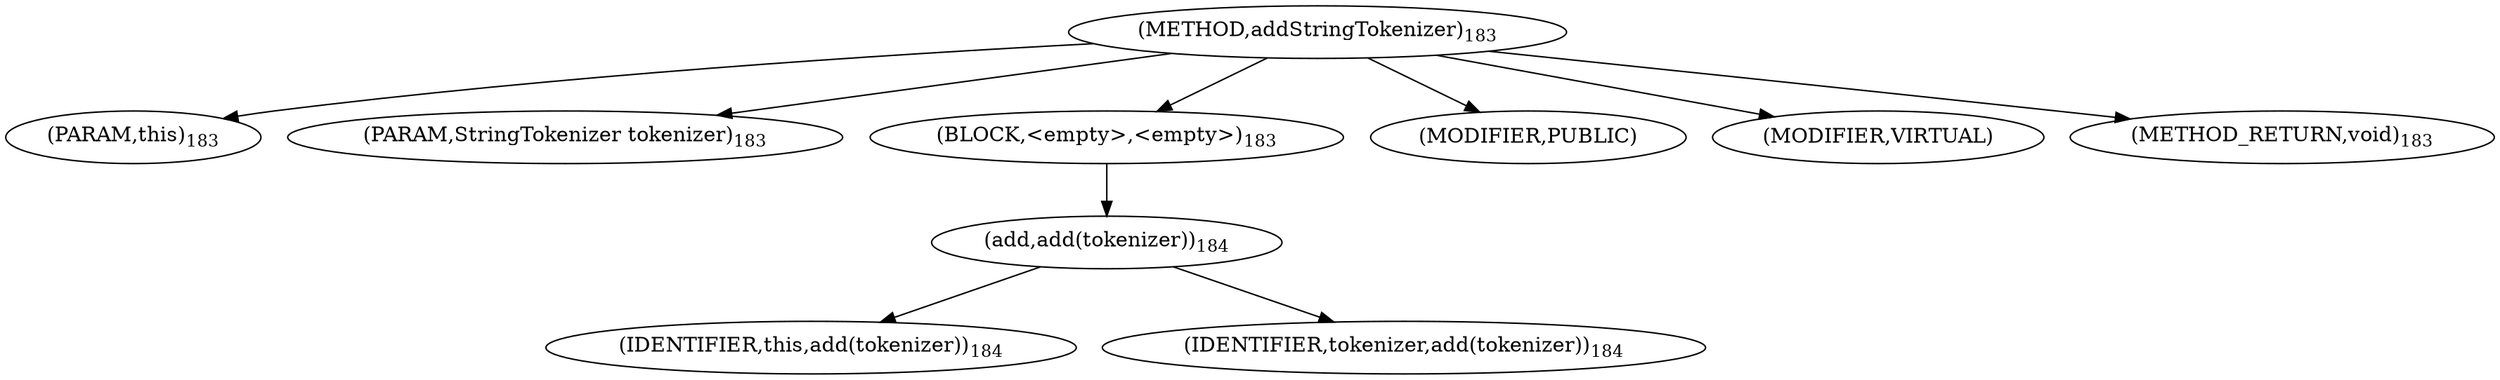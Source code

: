 digraph "addStringTokenizer" {  
"463" [label = <(METHOD,addStringTokenizer)<SUB>183</SUB>> ]
"18" [label = <(PARAM,this)<SUB>183</SUB>> ]
"464" [label = <(PARAM,StringTokenizer tokenizer)<SUB>183</SUB>> ]
"465" [label = <(BLOCK,&lt;empty&gt;,&lt;empty&gt;)<SUB>183</SUB>> ]
"466" [label = <(add,add(tokenizer))<SUB>184</SUB>> ]
"17" [label = <(IDENTIFIER,this,add(tokenizer))<SUB>184</SUB>> ]
"467" [label = <(IDENTIFIER,tokenizer,add(tokenizer))<SUB>184</SUB>> ]
"468" [label = <(MODIFIER,PUBLIC)> ]
"469" [label = <(MODIFIER,VIRTUAL)> ]
"470" [label = <(METHOD_RETURN,void)<SUB>183</SUB>> ]
  "463" -> "18" 
  "463" -> "464" 
  "463" -> "465" 
  "463" -> "468" 
  "463" -> "469" 
  "463" -> "470" 
  "465" -> "466" 
  "466" -> "17" 
  "466" -> "467" 
}
